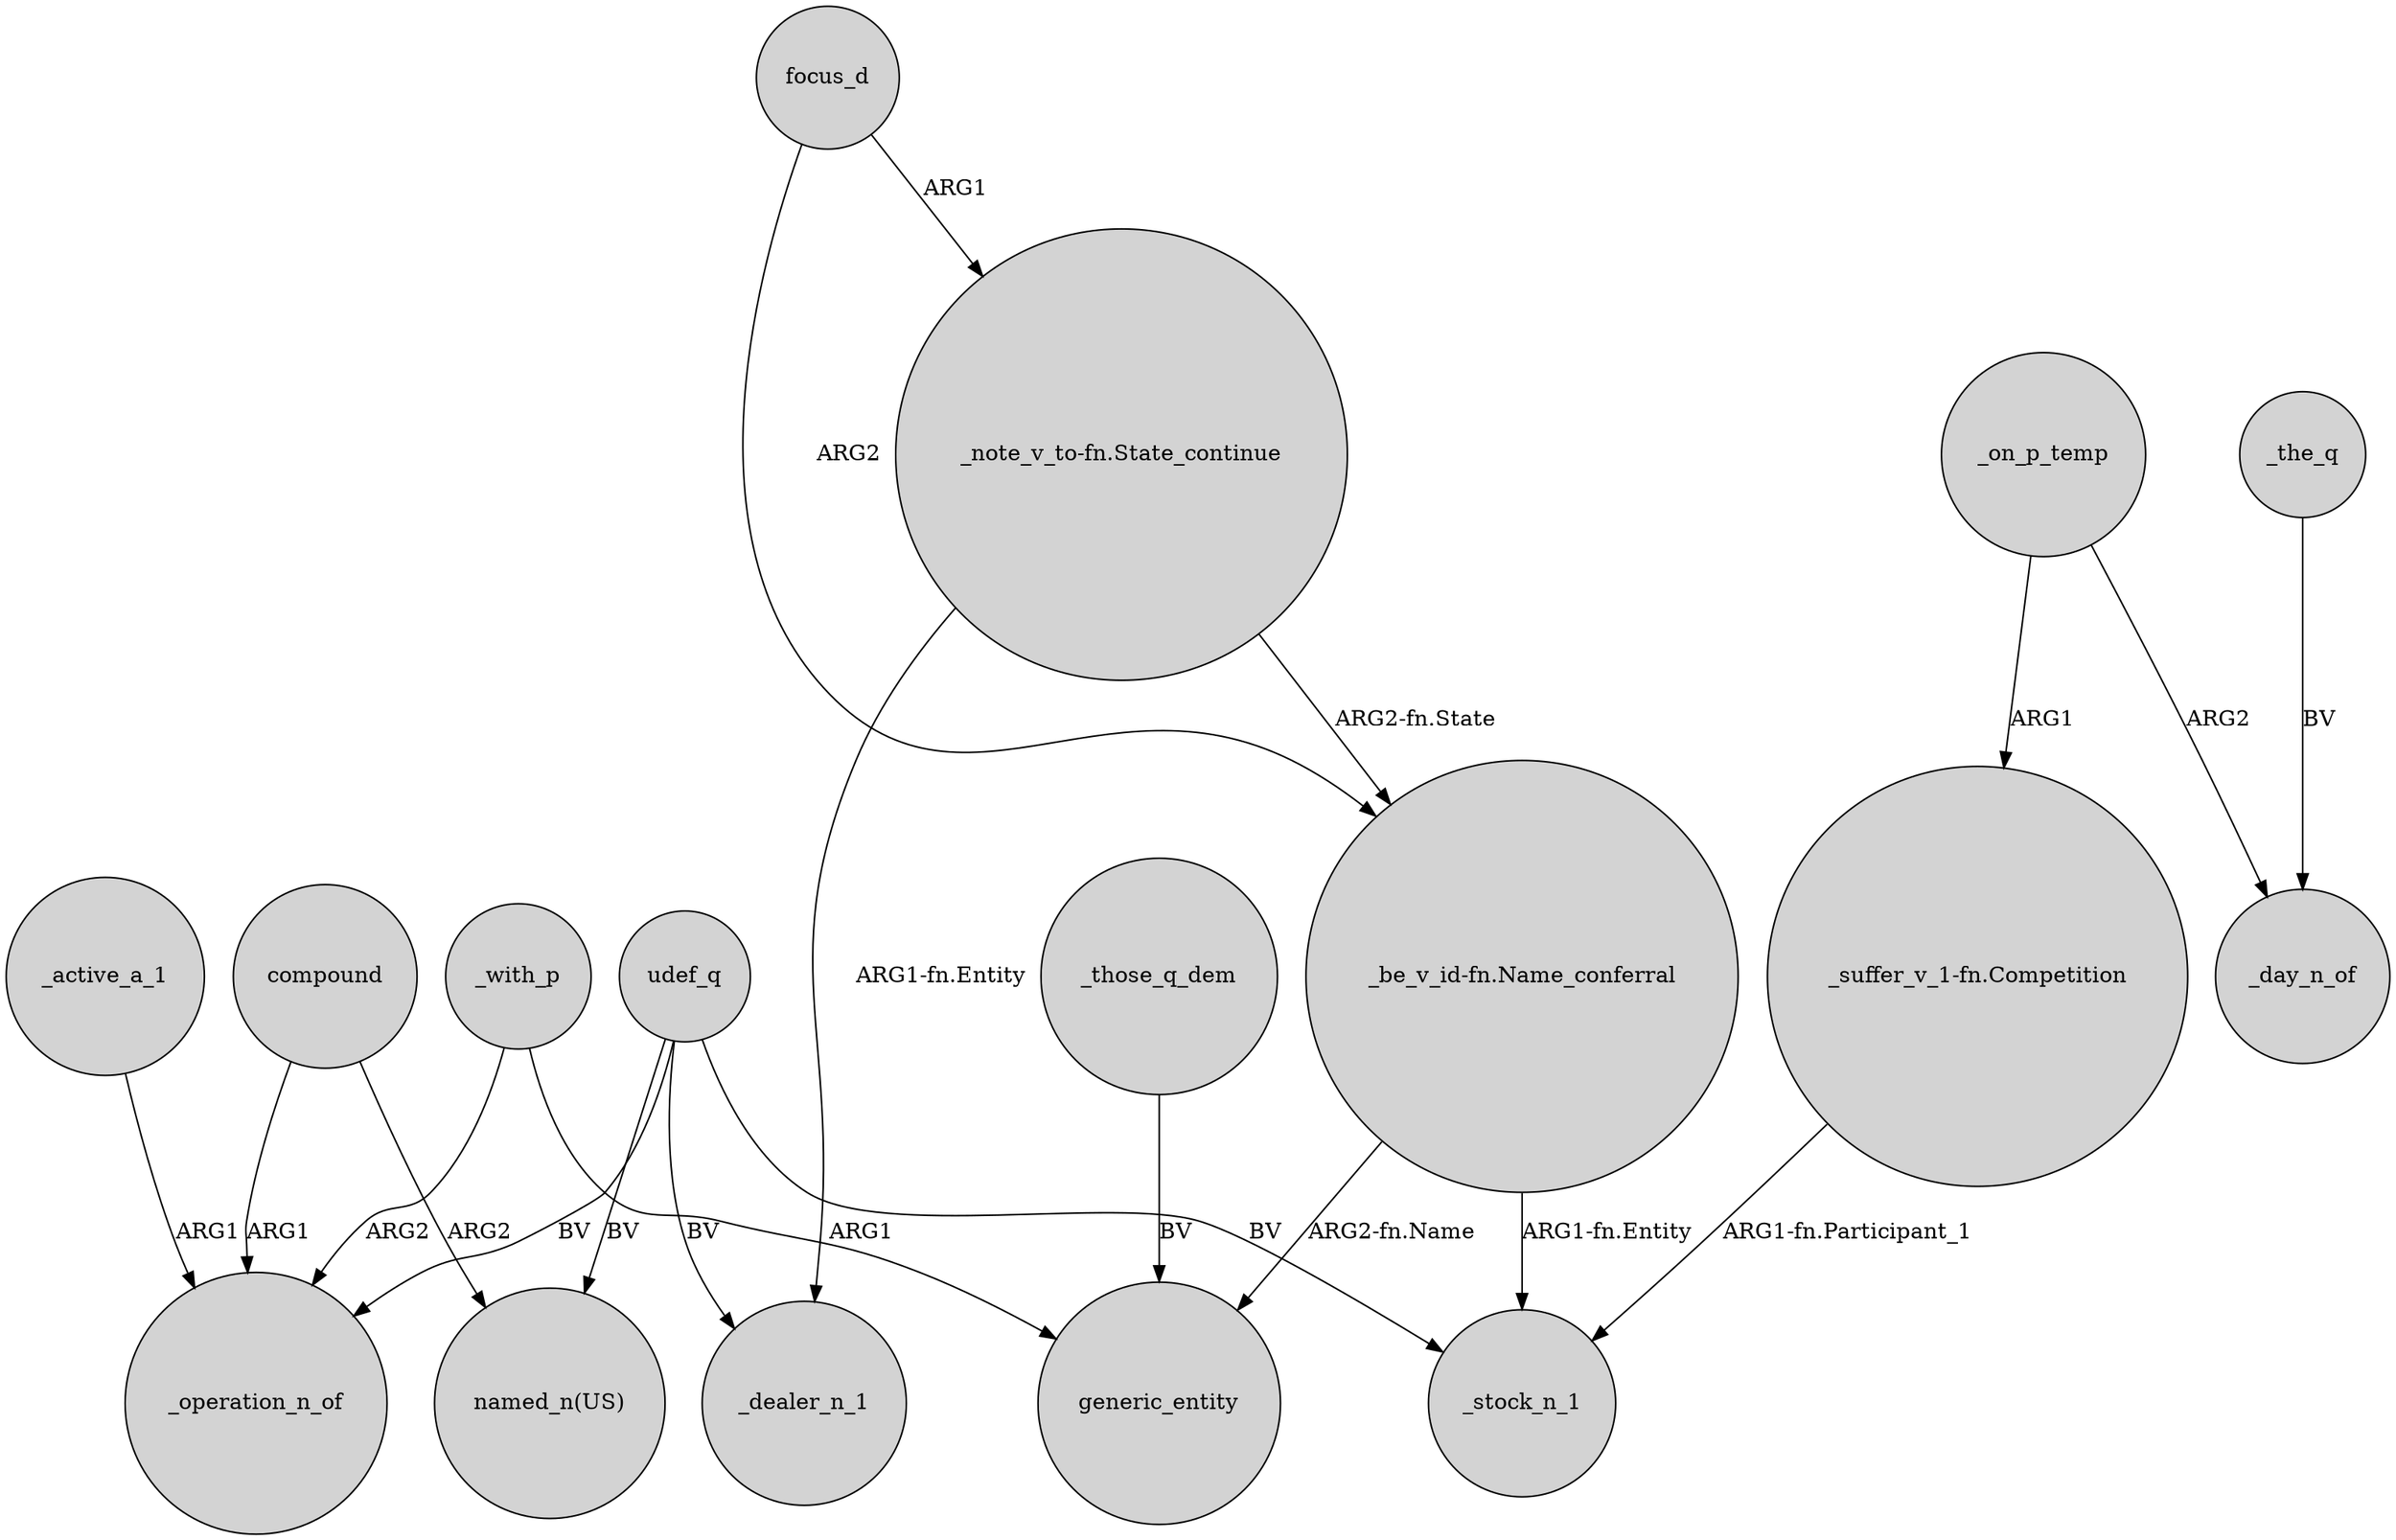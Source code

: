 digraph {
	node [shape=circle style=filled]
	"_suffer_v_1-fn.Competition" -> _stock_n_1 [label="ARG1-fn.Participant_1"]
	"_be_v_id-fn.Name_conferral" -> generic_entity [label="ARG2-fn.Name"]
	_with_p -> generic_entity [label=ARG1]
	"_note_v_to-fn.State_continue" -> _dealer_n_1 [label="ARG1-fn.Entity"]
	_those_q_dem -> generic_entity [label=BV]
	_active_a_1 -> _operation_n_of [label=ARG1]
	compound -> _operation_n_of [label=ARG1]
	_on_p_temp -> "_suffer_v_1-fn.Competition" [label=ARG1]
	udef_q -> _stock_n_1 [label=BV]
	_the_q -> _day_n_of [label=BV]
	udef_q -> _operation_n_of [label=BV]
	_with_p -> _operation_n_of [label=ARG2]
	udef_q -> _dealer_n_1 [label=BV]
	"_note_v_to-fn.State_continue" -> "_be_v_id-fn.Name_conferral" [label="ARG2-fn.State"]
	focus_d -> "_note_v_to-fn.State_continue" [label=ARG1]
	compound -> "named_n(US)" [label=ARG2]
	focus_d -> "_be_v_id-fn.Name_conferral" [label=ARG2]
	"_be_v_id-fn.Name_conferral" -> _stock_n_1 [label="ARG1-fn.Entity"]
	udef_q -> "named_n(US)" [label=BV]
	_on_p_temp -> _day_n_of [label=ARG2]
}
